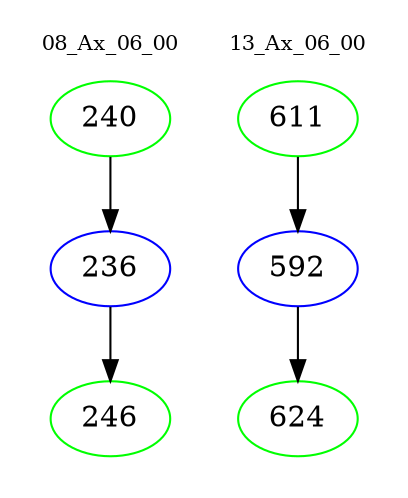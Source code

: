 digraph{
subgraph cluster_0 {
color = white
label = "08_Ax_06_00";
fontsize=10;
T0_240 [label="240", color="green"]
T0_240 -> T0_236 [color="black"]
T0_236 [label="236", color="blue"]
T0_236 -> T0_246 [color="black"]
T0_246 [label="246", color="green"]
}
subgraph cluster_1 {
color = white
label = "13_Ax_06_00";
fontsize=10;
T1_611 [label="611", color="green"]
T1_611 -> T1_592 [color="black"]
T1_592 [label="592", color="blue"]
T1_592 -> T1_624 [color="black"]
T1_624 [label="624", color="green"]
}
}
